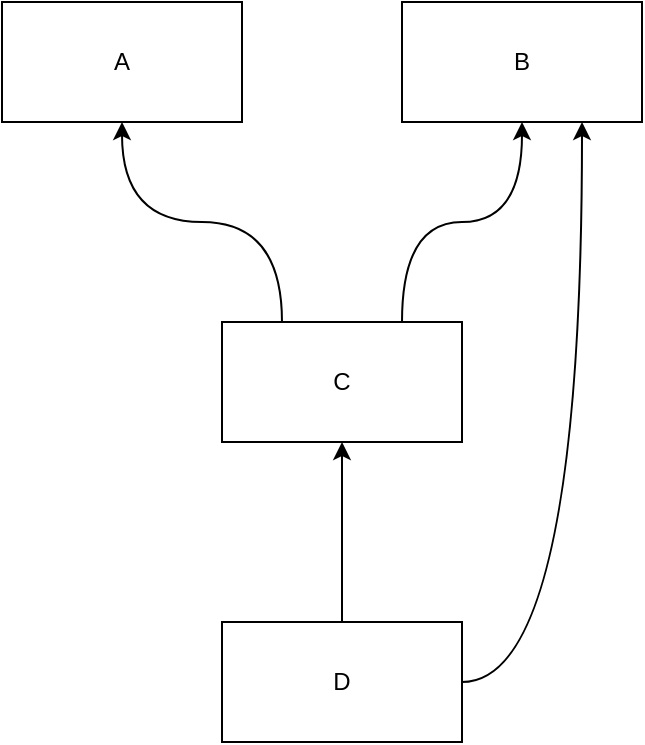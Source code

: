<mxfile>
    <diagram id="dbcdc022-8115-a1c9-aecf-92c7b94d01f6" name="Page-1">
        <mxGraphModel dx="717" dy="460" grid="1" gridSize="10" guides="1" tooltips="1" connect="1" arrows="1" fold="1" page="1" pageScale="1" pageWidth="827" pageHeight="1169" math="0" shadow="0">
            <root>
                <mxCell id="0"/>
                <mxCell id="1" parent="0"/>
                <mxCell id="2" value="A" style="rounded=0;whiteSpace=wrap;html=1;" parent="1" vertex="1">
                    <mxGeometry x="130" y="60" width="120" height="60" as="geometry"/>
                </mxCell>
                <mxCell id="3" value="B" style="rounded=0;whiteSpace=wrap;html=1;" parent="1" vertex="1">
                    <mxGeometry x="330" y="60" width="120" height="60" as="geometry"/>
                </mxCell>
                <mxCell id="9" style="edgeStyle=orthogonalEdgeStyle;curved=1;rounded=0;html=1;exitX=0.25;exitY=0;entryX=0.5;entryY=1;jettySize=auto;orthogonalLoop=1;" parent="1" source="6" target="2" edge="1">
                    <mxGeometry relative="1" as="geometry"/>
                </mxCell>
                <mxCell id="10" style="edgeStyle=orthogonalEdgeStyle;curved=1;rounded=0;html=1;exitX=0.75;exitY=0;entryX=0.5;entryY=1;jettySize=auto;orthogonalLoop=1;" parent="1" source="6" target="3" edge="1">
                    <mxGeometry relative="1" as="geometry"/>
                </mxCell>
                <mxCell id="6" value="C" style="rounded=0;whiteSpace=wrap;html=1;" parent="1" vertex="1">
                    <mxGeometry x="240" y="220" width="120" height="60" as="geometry"/>
                </mxCell>
                <mxCell id="13" value="" style="edgeStyle=orthogonalEdgeStyle;curved=1;rounded=0;html=1;jettySize=auto;orthogonalLoop=1;entryX=0.5;entryY=1;" parent="1" source="11" target="6" edge="1">
                    <mxGeometry relative="1" as="geometry">
                        <mxPoint x="300" y="290" as="targetPoint"/>
                    </mxGeometry>
                </mxCell>
                <mxCell id="14" style="edgeStyle=orthogonalEdgeStyle;curved=1;rounded=0;html=1;exitX=1;exitY=0.5;entryX=0.75;entryY=1;jettySize=auto;orthogonalLoop=1;" parent="1" source="11" target="3" edge="1">
                    <mxGeometry relative="1" as="geometry"/>
                </mxCell>
                <mxCell id="11" value="D" style="rounded=0;whiteSpace=wrap;html=1;" parent="1" vertex="1">
                    <mxGeometry x="240" y="370" width="120" height="60" as="geometry"/>
                </mxCell>
            </root>
        </mxGraphModel>
    </diagram>
</mxfile>